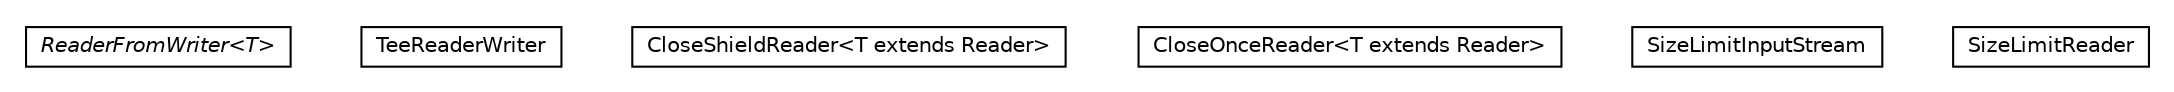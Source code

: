 #!/usr/local/bin/dot
#
# Class diagram 
# Generated by UMLGraph version 5.1 (http://www.umlgraph.org/)
#

digraph G {
	edge [fontname="Helvetica",fontsize=10,labelfontname="Helvetica",labelfontsize=10];
	node [fontname="Helvetica",fontsize=10,shape=plaintext];
	nodesep=0.25;
	ranksep=0.5;
	// com.gc.iotools.stream.reader.ReaderFromWriter<T>
	c363 [label=<<table title="com.gc.iotools.stream.reader.ReaderFromWriter" border="0" cellborder="1" cellspacing="0" cellpadding="2" port="p" href="./ReaderFromWriter.html">
		<tr><td><table border="0" cellspacing="0" cellpadding="1">
<tr><td align="center" balign="center"><font face="Helvetica-Oblique"> ReaderFromWriter&lt;T&gt; </font></td></tr>
		</table></td></tr>
		</table>>, fontname="Helvetica", fontcolor="black", fontsize=10.0];
	// com.gc.iotools.stream.reader.TeeReaderWriter
	c364 [label=<<table title="com.gc.iotools.stream.reader.TeeReaderWriter" border="0" cellborder="1" cellspacing="0" cellpadding="2" port="p" href="./TeeReaderWriter.html">
		<tr><td><table border="0" cellspacing="0" cellpadding="1">
<tr><td align="center" balign="center"> TeeReaderWriter </td></tr>
		</table></td></tr>
		</table>>, fontname="Helvetica", fontcolor="black", fontsize=10.0];
	// com.gc.iotools.stream.reader.CloseShieldReader<T extends java.io.Reader>
	c365 [label=<<table title="com.gc.iotools.stream.reader.CloseShieldReader" border="0" cellborder="1" cellspacing="0" cellpadding="2" port="p" href="./CloseShieldReader.html">
		<tr><td><table border="0" cellspacing="0" cellpadding="1">
<tr><td align="center" balign="center"> CloseShieldReader&lt;T extends Reader&gt; </td></tr>
		</table></td></tr>
		</table>>, fontname="Helvetica", fontcolor="black", fontsize=10.0];
	// com.gc.iotools.stream.reader.CloseOnceReader<T extends java.io.Reader>
	c366 [label=<<table title="com.gc.iotools.stream.reader.CloseOnceReader" border="0" cellborder="1" cellspacing="0" cellpadding="2" port="p" href="./CloseOnceReader.html">
		<tr><td><table border="0" cellspacing="0" cellpadding="1">
<tr><td align="center" balign="center"> CloseOnceReader&lt;T extends Reader&gt; </td></tr>
		</table></td></tr>
		</table>>, fontname="Helvetica", fontcolor="black", fontsize=10.0];
	// com.gc.iotools.stream.reader.SizeLimitInputStream
	c367 [label=<<table title="com.gc.iotools.stream.reader.SizeLimitInputStream" border="0" cellborder="1" cellspacing="0" cellpadding="2" port="p" href="./SizeLimitInputStream.html">
		<tr><td><table border="0" cellspacing="0" cellpadding="1">
<tr><td align="center" balign="center"> SizeLimitInputStream </td></tr>
		</table></td></tr>
		</table>>, fontname="Helvetica", fontcolor="black", fontsize=10.0];
	// com.gc.iotools.stream.reader.SizeLimitReader
	c368 [label=<<table title="com.gc.iotools.stream.reader.SizeLimitReader" border="0" cellborder="1" cellspacing="0" cellpadding="2" port="p" href="./SizeLimitReader.html">
		<tr><td><table border="0" cellspacing="0" cellpadding="1">
<tr><td align="center" balign="center"> SizeLimitReader </td></tr>
		</table></td></tr>
		</table>>, fontname="Helvetica", fontcolor="black", fontsize=10.0];
}

